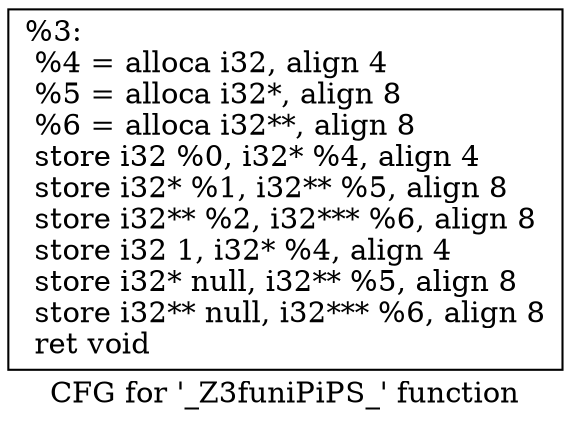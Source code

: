 digraph "CFG for '_Z3funiPiPS_' function" {
	label="CFG for '_Z3funiPiPS_' function";

	Node0x36ccb70 [shape=record,label="{%3:\l  %4 = alloca i32, align 4\l  %5 = alloca i32*, align 8\l  %6 = alloca i32**, align 8\l  store i32 %0, i32* %4, align 4\l  store i32* %1, i32** %5, align 8\l  store i32** %2, i32*** %6, align 8\l  store i32 1, i32* %4, align 4\l  store i32* null, i32** %5, align 8\l  store i32** null, i32*** %6, align 8\l  ret void\l}"];
}

